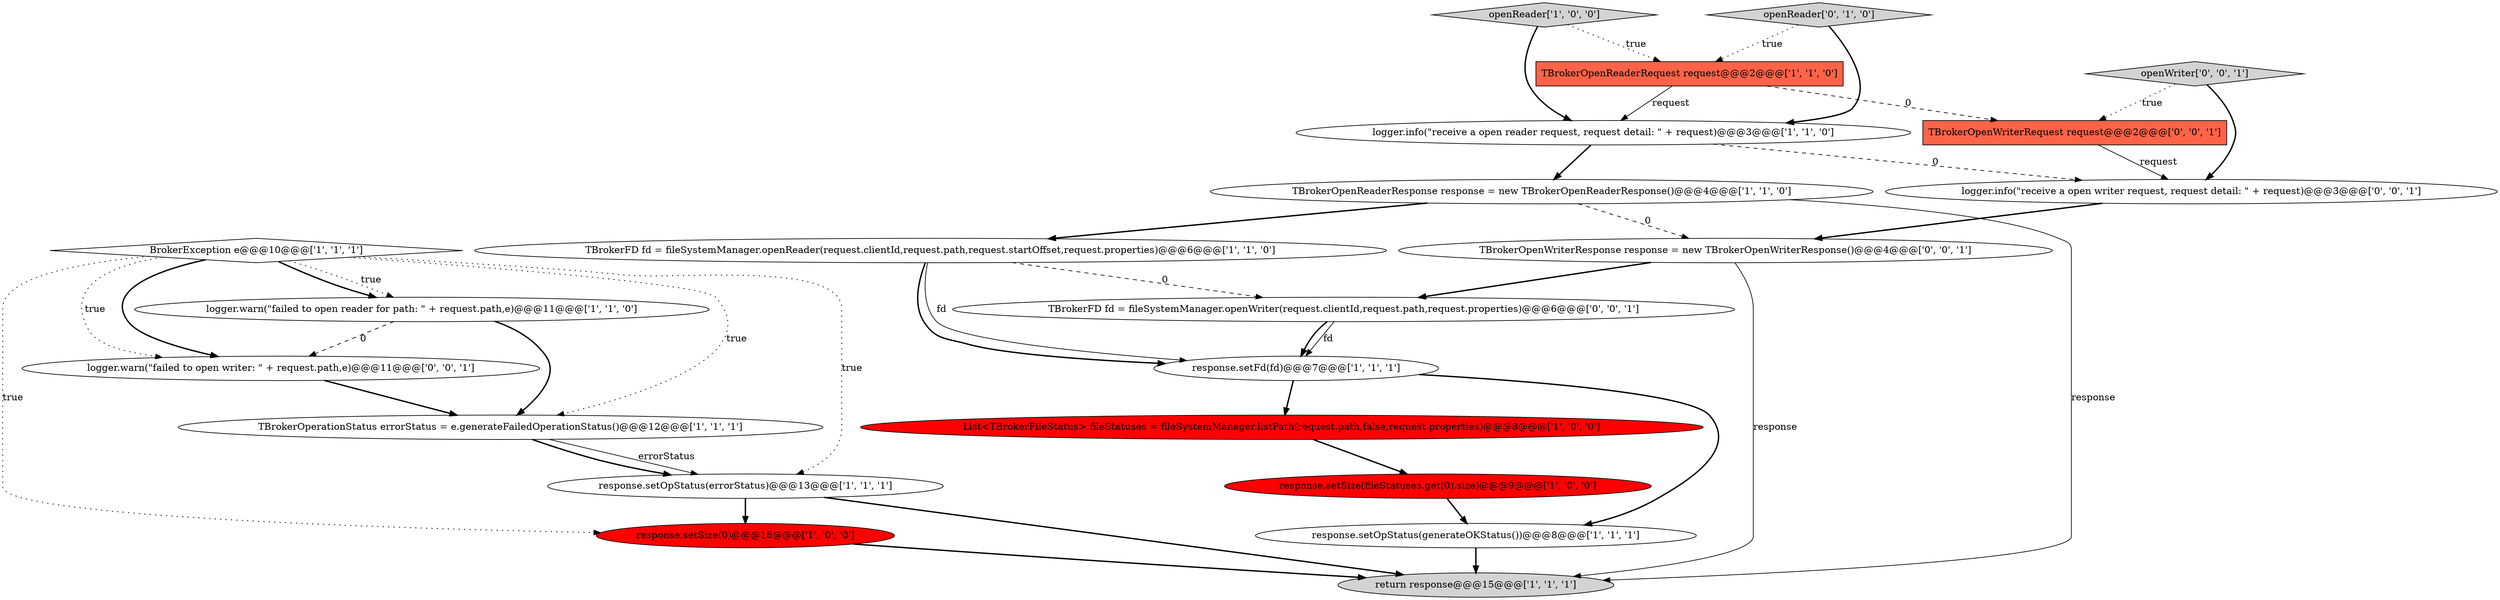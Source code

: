 digraph {
6 [style = filled, label = "openReader['1', '0', '0']", fillcolor = lightgray, shape = diamond image = "AAA0AAABBB1BBB"];
17 [style = filled, label = "openWriter['0', '0', '1']", fillcolor = lightgray, shape = diamond image = "AAA0AAABBB3BBB"];
8 [style = filled, label = "response.setOpStatus(errorStatus)@@@13@@@['1', '1', '1']", fillcolor = white, shape = ellipse image = "AAA0AAABBB1BBB"];
20 [style = filled, label = "TBrokerOpenWriterResponse response = new TBrokerOpenWriterResponse()@@@4@@@['0', '0', '1']", fillcolor = white, shape = ellipse image = "AAA0AAABBB3BBB"];
1 [style = filled, label = "response.setSize(0)@@@16@@@['1', '0', '0']", fillcolor = red, shape = ellipse image = "AAA1AAABBB1BBB"];
3 [style = filled, label = "logger.info(\"receive a open reader request, request detail: \" + request)@@@3@@@['1', '1', '0']", fillcolor = white, shape = ellipse image = "AAA0AAABBB1BBB"];
19 [style = filled, label = "TBrokerFD fd = fileSystemManager.openWriter(request.clientId,request.path,request.properties)@@@6@@@['0', '0', '1']", fillcolor = white, shape = ellipse image = "AAA0AAABBB3BBB"];
14 [style = filled, label = "TBrokerOpenReaderResponse response = new TBrokerOpenReaderResponse()@@@4@@@['1', '1', '0']", fillcolor = white, shape = ellipse image = "AAA0AAABBB1BBB"];
16 [style = filled, label = "logger.info(\"receive a open writer request, request detail: \" + request)@@@3@@@['0', '0', '1']", fillcolor = white, shape = ellipse image = "AAA0AAABBB3BBB"];
7 [style = filled, label = "logger.warn(\"failed to open reader for path: \" + request.path,e)@@@11@@@['1', '1', '0']", fillcolor = white, shape = ellipse image = "AAA0AAABBB1BBB"];
12 [style = filled, label = "TBrokerFD fd = fileSystemManager.openReader(request.clientId,request.path,request.startOffset,request.properties)@@@6@@@['1', '1', '0']", fillcolor = white, shape = ellipse image = "AAA0AAABBB1BBB"];
2 [style = filled, label = "TBrokerOpenReaderRequest request@@@2@@@['1', '1', '0']", fillcolor = tomato, shape = box image = "AAA0AAABBB1BBB"];
15 [style = filled, label = "openReader['0', '1', '0']", fillcolor = lightgray, shape = diamond image = "AAA0AAABBB2BBB"];
18 [style = filled, label = "logger.warn(\"failed to open writer: \" + request.path,e)@@@11@@@['0', '0', '1']", fillcolor = white, shape = ellipse image = "AAA0AAABBB3BBB"];
0 [style = filled, label = "response.setOpStatus(generateOKStatus())@@@8@@@['1', '1', '1']", fillcolor = white, shape = ellipse image = "AAA0AAABBB1BBB"];
9 [style = filled, label = "TBrokerOperationStatus errorStatus = e.generateFailedOperationStatus()@@@12@@@['1', '1', '1']", fillcolor = white, shape = ellipse image = "AAA0AAABBB1BBB"];
13 [style = filled, label = "response.setFd(fd)@@@7@@@['1', '1', '1']", fillcolor = white, shape = ellipse image = "AAA0AAABBB1BBB"];
4 [style = filled, label = "List<TBrokerFileStatus> fileStatuses = fileSystemManager.listPath(request.path,false,request.properties)@@@8@@@['1', '0', '0']", fillcolor = red, shape = ellipse image = "AAA1AAABBB1BBB"];
11 [style = filled, label = "return response@@@15@@@['1', '1', '1']", fillcolor = lightgray, shape = ellipse image = "AAA0AAABBB1BBB"];
21 [style = filled, label = "TBrokerOpenWriterRequest request@@@2@@@['0', '0', '1']", fillcolor = tomato, shape = box image = "AAA0AAABBB3BBB"];
10 [style = filled, label = "BrokerException e@@@10@@@['1', '1', '1']", fillcolor = white, shape = diamond image = "AAA0AAABBB1BBB"];
5 [style = filled, label = "response.setSize(fileStatuses.get(0).size)@@@9@@@['1', '0', '0']", fillcolor = red, shape = ellipse image = "AAA1AAABBB1BBB"];
10->18 [style = dotted, label="true"];
9->8 [style = solid, label="errorStatus"];
6->3 [style = bold, label=""];
10->18 [style = bold, label=""];
10->8 [style = dotted, label="true"];
7->18 [style = dashed, label="0"];
15->2 [style = dotted, label="true"];
3->14 [style = bold, label=""];
3->16 [style = dashed, label="0"];
12->13 [style = solid, label="fd"];
14->20 [style = dashed, label="0"];
0->11 [style = bold, label=""];
19->13 [style = solid, label="fd"];
9->8 [style = bold, label=""];
15->3 [style = bold, label=""];
10->9 [style = dotted, label="true"];
10->7 [style = bold, label=""];
1->11 [style = bold, label=""];
2->3 [style = solid, label="request"];
7->9 [style = bold, label=""];
12->13 [style = bold, label=""];
8->1 [style = bold, label=""];
6->2 [style = dotted, label="true"];
19->13 [style = bold, label=""];
12->19 [style = dashed, label="0"];
5->0 [style = bold, label=""];
2->21 [style = dashed, label="0"];
21->16 [style = solid, label="request"];
14->12 [style = bold, label=""];
18->9 [style = bold, label=""];
20->11 [style = solid, label="response"];
10->1 [style = dotted, label="true"];
20->19 [style = bold, label=""];
17->21 [style = dotted, label="true"];
16->20 [style = bold, label=""];
8->11 [style = bold, label=""];
4->5 [style = bold, label=""];
14->11 [style = solid, label="response"];
10->7 [style = dotted, label="true"];
17->16 [style = bold, label=""];
13->0 [style = bold, label=""];
13->4 [style = bold, label=""];
}
